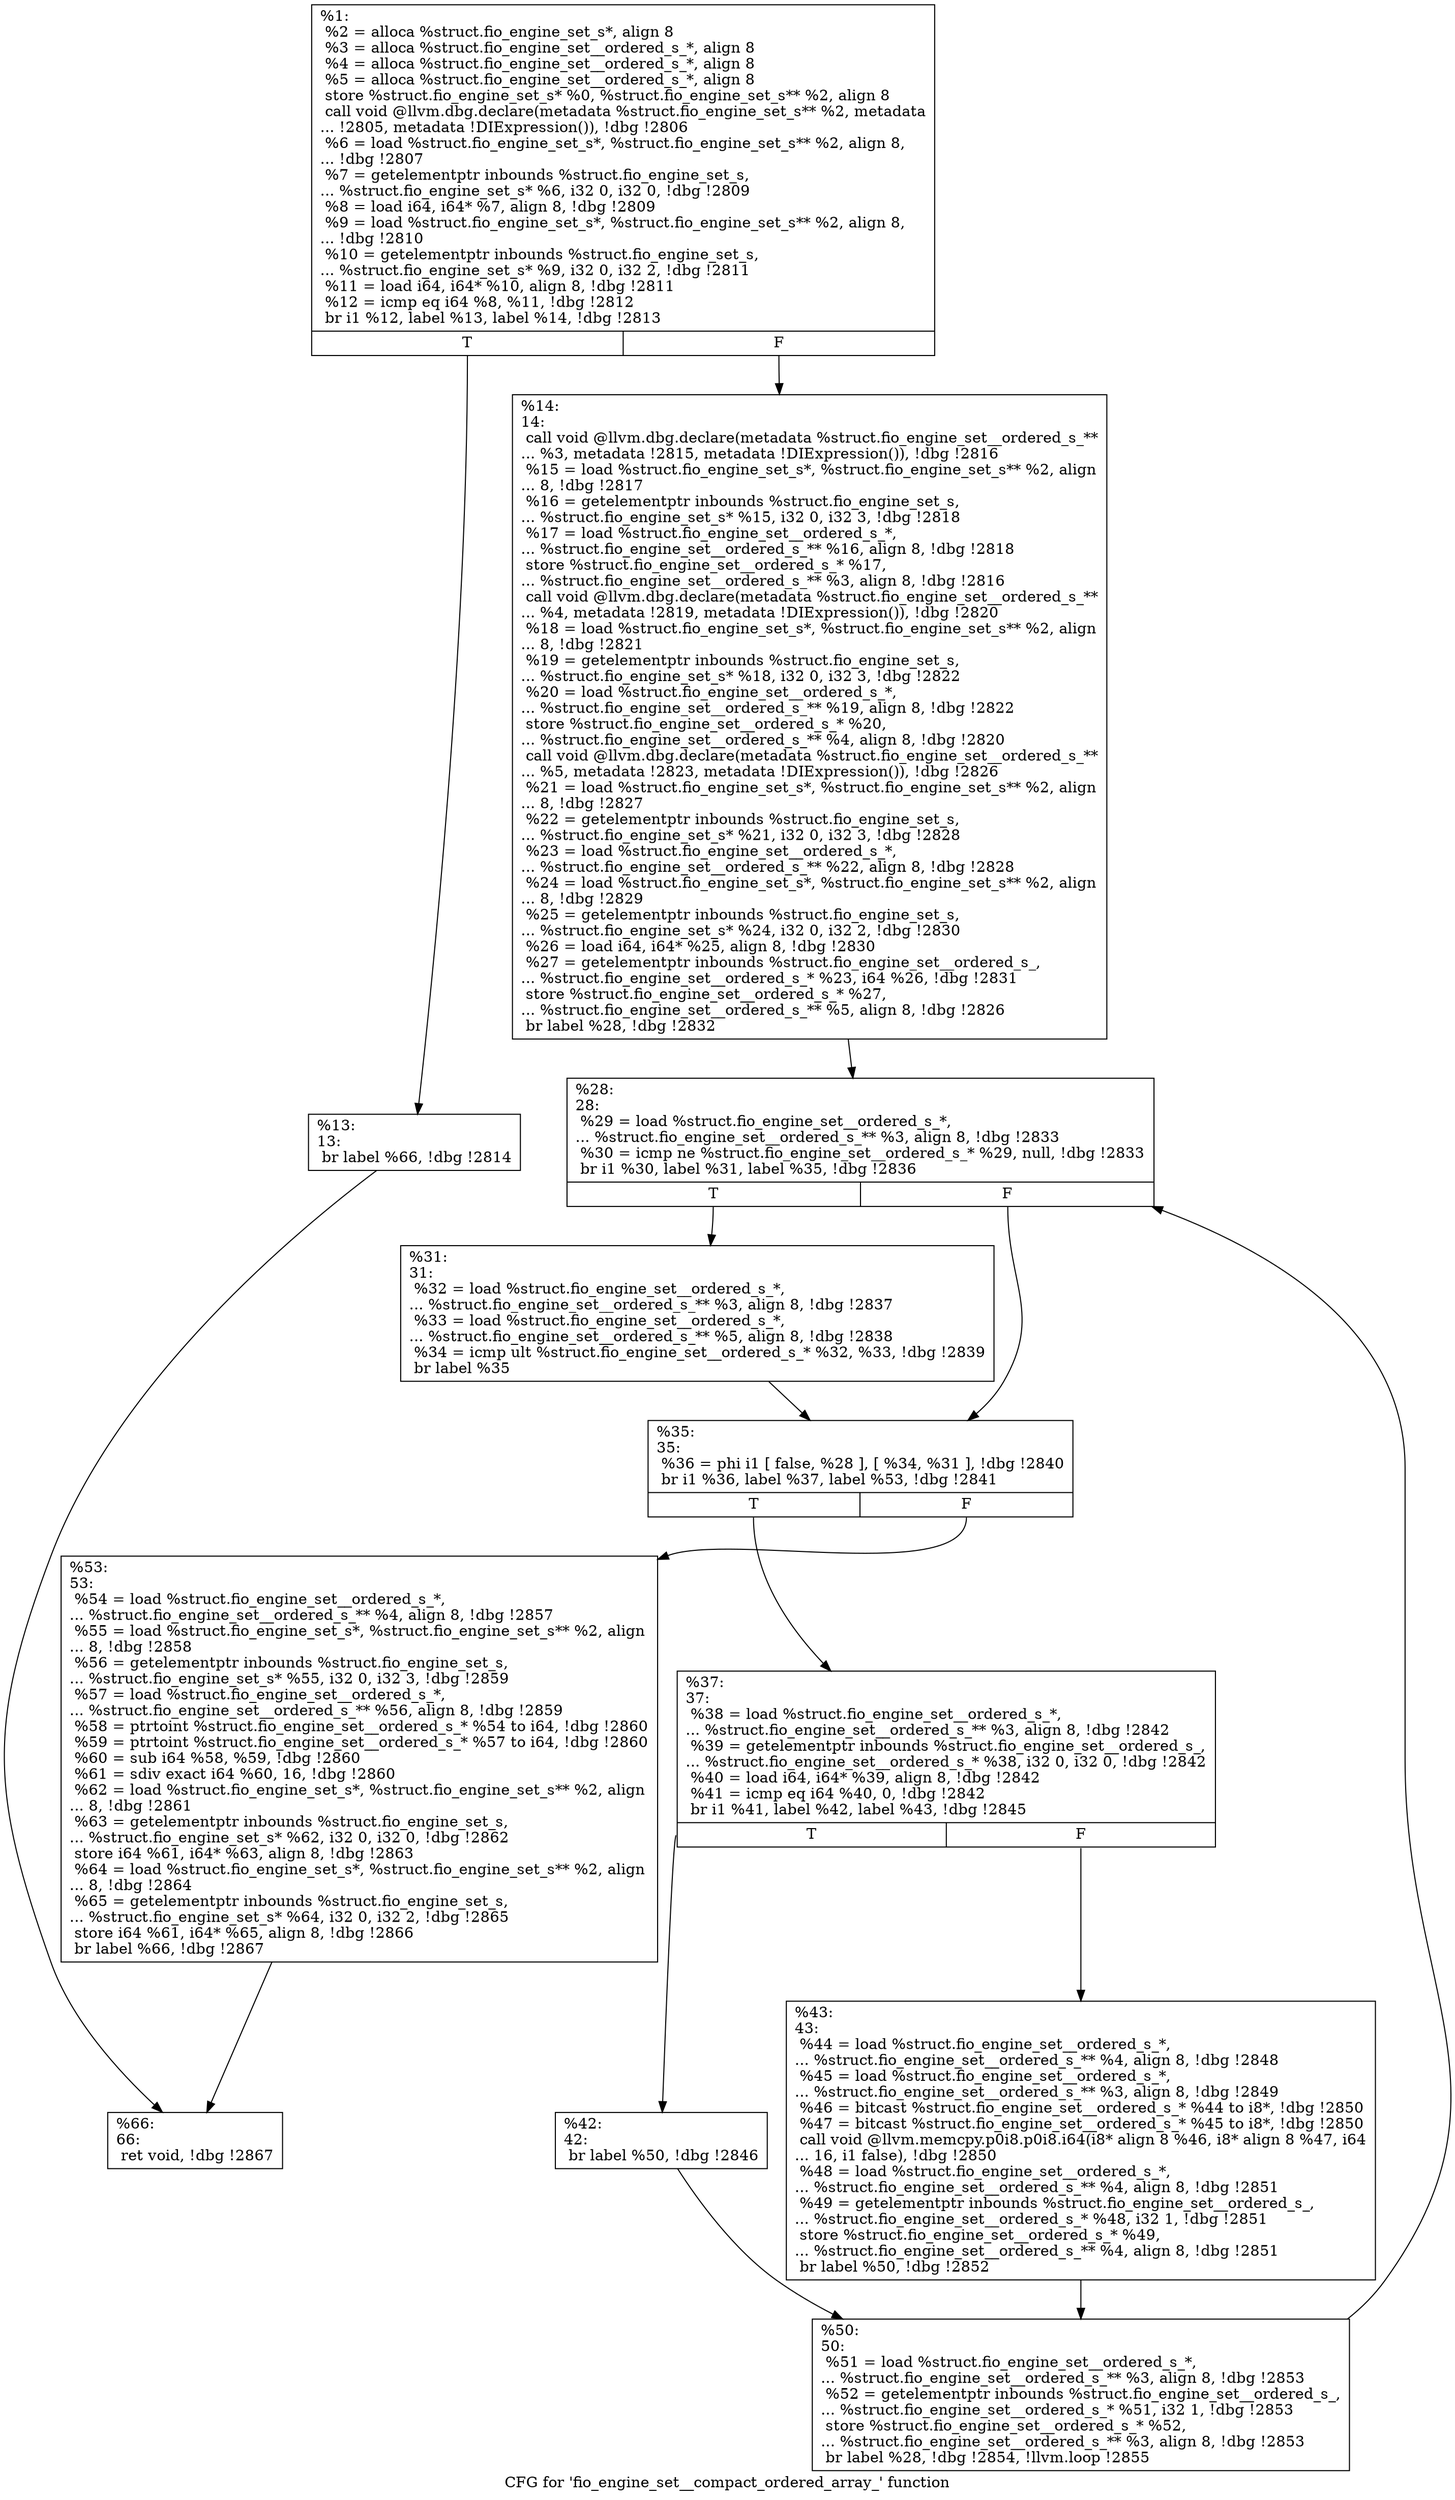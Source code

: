 digraph "CFG for 'fio_engine_set__compact_ordered_array_' function" {
	label="CFG for 'fio_engine_set__compact_ordered_array_' function";

	Node0x55685147e610 [shape=record,label="{%1:\l  %2 = alloca %struct.fio_engine_set_s*, align 8\l  %3 = alloca %struct.fio_engine_set__ordered_s_*, align 8\l  %4 = alloca %struct.fio_engine_set__ordered_s_*, align 8\l  %5 = alloca %struct.fio_engine_set__ordered_s_*, align 8\l  store %struct.fio_engine_set_s* %0, %struct.fio_engine_set_s** %2, align 8\l  call void @llvm.dbg.declare(metadata %struct.fio_engine_set_s** %2, metadata\l... !2805, metadata !DIExpression()), !dbg !2806\l  %6 = load %struct.fio_engine_set_s*, %struct.fio_engine_set_s** %2, align 8,\l... !dbg !2807\l  %7 = getelementptr inbounds %struct.fio_engine_set_s,\l... %struct.fio_engine_set_s* %6, i32 0, i32 0, !dbg !2809\l  %8 = load i64, i64* %7, align 8, !dbg !2809\l  %9 = load %struct.fio_engine_set_s*, %struct.fio_engine_set_s** %2, align 8,\l... !dbg !2810\l  %10 = getelementptr inbounds %struct.fio_engine_set_s,\l... %struct.fio_engine_set_s* %9, i32 0, i32 2, !dbg !2811\l  %11 = load i64, i64* %10, align 8, !dbg !2811\l  %12 = icmp eq i64 %8, %11, !dbg !2812\l  br i1 %12, label %13, label %14, !dbg !2813\l|{<s0>T|<s1>F}}"];
	Node0x55685147e610:s0 -> Node0x55685147f760;
	Node0x55685147e610:s1 -> Node0x55685147f7b0;
	Node0x55685147f760 [shape=record,label="{%13:\l13:                                               \l  br label %66, !dbg !2814\l}"];
	Node0x55685147f760 -> Node0x55685147fa80;
	Node0x55685147f7b0 [shape=record,label="{%14:\l14:                                               \l  call void @llvm.dbg.declare(metadata %struct.fio_engine_set__ordered_s_**\l... %3, metadata !2815, metadata !DIExpression()), !dbg !2816\l  %15 = load %struct.fio_engine_set_s*, %struct.fio_engine_set_s** %2, align\l... 8, !dbg !2817\l  %16 = getelementptr inbounds %struct.fio_engine_set_s,\l... %struct.fio_engine_set_s* %15, i32 0, i32 3, !dbg !2818\l  %17 = load %struct.fio_engine_set__ordered_s_*,\l... %struct.fio_engine_set__ordered_s_** %16, align 8, !dbg !2818\l  store %struct.fio_engine_set__ordered_s_* %17,\l... %struct.fio_engine_set__ordered_s_** %3, align 8, !dbg !2816\l  call void @llvm.dbg.declare(metadata %struct.fio_engine_set__ordered_s_**\l... %4, metadata !2819, metadata !DIExpression()), !dbg !2820\l  %18 = load %struct.fio_engine_set_s*, %struct.fio_engine_set_s** %2, align\l... 8, !dbg !2821\l  %19 = getelementptr inbounds %struct.fio_engine_set_s,\l... %struct.fio_engine_set_s* %18, i32 0, i32 3, !dbg !2822\l  %20 = load %struct.fio_engine_set__ordered_s_*,\l... %struct.fio_engine_set__ordered_s_** %19, align 8, !dbg !2822\l  store %struct.fio_engine_set__ordered_s_* %20,\l... %struct.fio_engine_set__ordered_s_** %4, align 8, !dbg !2820\l  call void @llvm.dbg.declare(metadata %struct.fio_engine_set__ordered_s_**\l... %5, metadata !2823, metadata !DIExpression()), !dbg !2826\l  %21 = load %struct.fio_engine_set_s*, %struct.fio_engine_set_s** %2, align\l... 8, !dbg !2827\l  %22 = getelementptr inbounds %struct.fio_engine_set_s,\l... %struct.fio_engine_set_s* %21, i32 0, i32 3, !dbg !2828\l  %23 = load %struct.fio_engine_set__ordered_s_*,\l... %struct.fio_engine_set__ordered_s_** %22, align 8, !dbg !2828\l  %24 = load %struct.fio_engine_set_s*, %struct.fio_engine_set_s** %2, align\l... 8, !dbg !2829\l  %25 = getelementptr inbounds %struct.fio_engine_set_s,\l... %struct.fio_engine_set_s* %24, i32 0, i32 2, !dbg !2830\l  %26 = load i64, i64* %25, align 8, !dbg !2830\l  %27 = getelementptr inbounds %struct.fio_engine_set__ordered_s_,\l... %struct.fio_engine_set__ordered_s_* %23, i64 %26, !dbg !2831\l  store %struct.fio_engine_set__ordered_s_* %27,\l... %struct.fio_engine_set__ordered_s_** %5, align 8, !dbg !2826\l  br label %28, !dbg !2832\l}"];
	Node0x55685147f7b0 -> Node0x55685147f800;
	Node0x55685147f800 [shape=record,label="{%28:\l28:                                               \l  %29 = load %struct.fio_engine_set__ordered_s_*,\l... %struct.fio_engine_set__ordered_s_** %3, align 8, !dbg !2833\l  %30 = icmp ne %struct.fio_engine_set__ordered_s_* %29, null, !dbg !2833\l  br i1 %30, label %31, label %35, !dbg !2836\l|{<s0>T|<s1>F}}"];
	Node0x55685147f800:s0 -> Node0x55685147f850;
	Node0x55685147f800:s1 -> Node0x55685147f8a0;
	Node0x55685147f850 [shape=record,label="{%31:\l31:                                               \l  %32 = load %struct.fio_engine_set__ordered_s_*,\l... %struct.fio_engine_set__ordered_s_** %3, align 8, !dbg !2837\l  %33 = load %struct.fio_engine_set__ordered_s_*,\l... %struct.fio_engine_set__ordered_s_** %5, align 8, !dbg !2838\l  %34 = icmp ult %struct.fio_engine_set__ordered_s_* %32, %33, !dbg !2839\l  br label %35\l}"];
	Node0x55685147f850 -> Node0x55685147f8a0;
	Node0x55685147f8a0 [shape=record,label="{%35:\l35:                                               \l  %36 = phi i1 [ false, %28 ], [ %34, %31 ], !dbg !2840\l  br i1 %36, label %37, label %53, !dbg !2841\l|{<s0>T|<s1>F}}"];
	Node0x55685147f8a0:s0 -> Node0x55685147f8f0;
	Node0x55685147f8a0:s1 -> Node0x55685147fa30;
	Node0x55685147f8f0 [shape=record,label="{%37:\l37:                                               \l  %38 = load %struct.fio_engine_set__ordered_s_*,\l... %struct.fio_engine_set__ordered_s_** %3, align 8, !dbg !2842\l  %39 = getelementptr inbounds %struct.fio_engine_set__ordered_s_,\l... %struct.fio_engine_set__ordered_s_* %38, i32 0, i32 0, !dbg !2842\l  %40 = load i64, i64* %39, align 8, !dbg !2842\l  %41 = icmp eq i64 %40, 0, !dbg !2842\l  br i1 %41, label %42, label %43, !dbg !2845\l|{<s0>T|<s1>F}}"];
	Node0x55685147f8f0:s0 -> Node0x55685147f940;
	Node0x55685147f8f0:s1 -> Node0x55685147f990;
	Node0x55685147f940 [shape=record,label="{%42:\l42:                                               \l  br label %50, !dbg !2846\l}"];
	Node0x55685147f940 -> Node0x55685147f9e0;
	Node0x55685147f990 [shape=record,label="{%43:\l43:                                               \l  %44 = load %struct.fio_engine_set__ordered_s_*,\l... %struct.fio_engine_set__ordered_s_** %4, align 8, !dbg !2848\l  %45 = load %struct.fio_engine_set__ordered_s_*,\l... %struct.fio_engine_set__ordered_s_** %3, align 8, !dbg !2849\l  %46 = bitcast %struct.fio_engine_set__ordered_s_* %44 to i8*, !dbg !2850\l  %47 = bitcast %struct.fio_engine_set__ordered_s_* %45 to i8*, !dbg !2850\l  call void @llvm.memcpy.p0i8.p0i8.i64(i8* align 8 %46, i8* align 8 %47, i64\l... 16, i1 false), !dbg !2850\l  %48 = load %struct.fio_engine_set__ordered_s_*,\l... %struct.fio_engine_set__ordered_s_** %4, align 8, !dbg !2851\l  %49 = getelementptr inbounds %struct.fio_engine_set__ordered_s_,\l... %struct.fio_engine_set__ordered_s_* %48, i32 1, !dbg !2851\l  store %struct.fio_engine_set__ordered_s_* %49,\l... %struct.fio_engine_set__ordered_s_** %4, align 8, !dbg !2851\l  br label %50, !dbg !2852\l}"];
	Node0x55685147f990 -> Node0x55685147f9e0;
	Node0x55685147f9e0 [shape=record,label="{%50:\l50:                                               \l  %51 = load %struct.fio_engine_set__ordered_s_*,\l... %struct.fio_engine_set__ordered_s_** %3, align 8, !dbg !2853\l  %52 = getelementptr inbounds %struct.fio_engine_set__ordered_s_,\l... %struct.fio_engine_set__ordered_s_* %51, i32 1, !dbg !2853\l  store %struct.fio_engine_set__ordered_s_* %52,\l... %struct.fio_engine_set__ordered_s_** %3, align 8, !dbg !2853\l  br label %28, !dbg !2854, !llvm.loop !2855\l}"];
	Node0x55685147f9e0 -> Node0x55685147f800;
	Node0x55685147fa30 [shape=record,label="{%53:\l53:                                               \l  %54 = load %struct.fio_engine_set__ordered_s_*,\l... %struct.fio_engine_set__ordered_s_** %4, align 8, !dbg !2857\l  %55 = load %struct.fio_engine_set_s*, %struct.fio_engine_set_s** %2, align\l... 8, !dbg !2858\l  %56 = getelementptr inbounds %struct.fio_engine_set_s,\l... %struct.fio_engine_set_s* %55, i32 0, i32 3, !dbg !2859\l  %57 = load %struct.fio_engine_set__ordered_s_*,\l... %struct.fio_engine_set__ordered_s_** %56, align 8, !dbg !2859\l  %58 = ptrtoint %struct.fio_engine_set__ordered_s_* %54 to i64, !dbg !2860\l  %59 = ptrtoint %struct.fio_engine_set__ordered_s_* %57 to i64, !dbg !2860\l  %60 = sub i64 %58, %59, !dbg !2860\l  %61 = sdiv exact i64 %60, 16, !dbg !2860\l  %62 = load %struct.fio_engine_set_s*, %struct.fio_engine_set_s** %2, align\l... 8, !dbg !2861\l  %63 = getelementptr inbounds %struct.fio_engine_set_s,\l... %struct.fio_engine_set_s* %62, i32 0, i32 0, !dbg !2862\l  store i64 %61, i64* %63, align 8, !dbg !2863\l  %64 = load %struct.fio_engine_set_s*, %struct.fio_engine_set_s** %2, align\l... 8, !dbg !2864\l  %65 = getelementptr inbounds %struct.fio_engine_set_s,\l... %struct.fio_engine_set_s* %64, i32 0, i32 2, !dbg !2865\l  store i64 %61, i64* %65, align 8, !dbg !2866\l  br label %66, !dbg !2867\l}"];
	Node0x55685147fa30 -> Node0x55685147fa80;
	Node0x55685147fa80 [shape=record,label="{%66:\l66:                                               \l  ret void, !dbg !2867\l}"];
}
